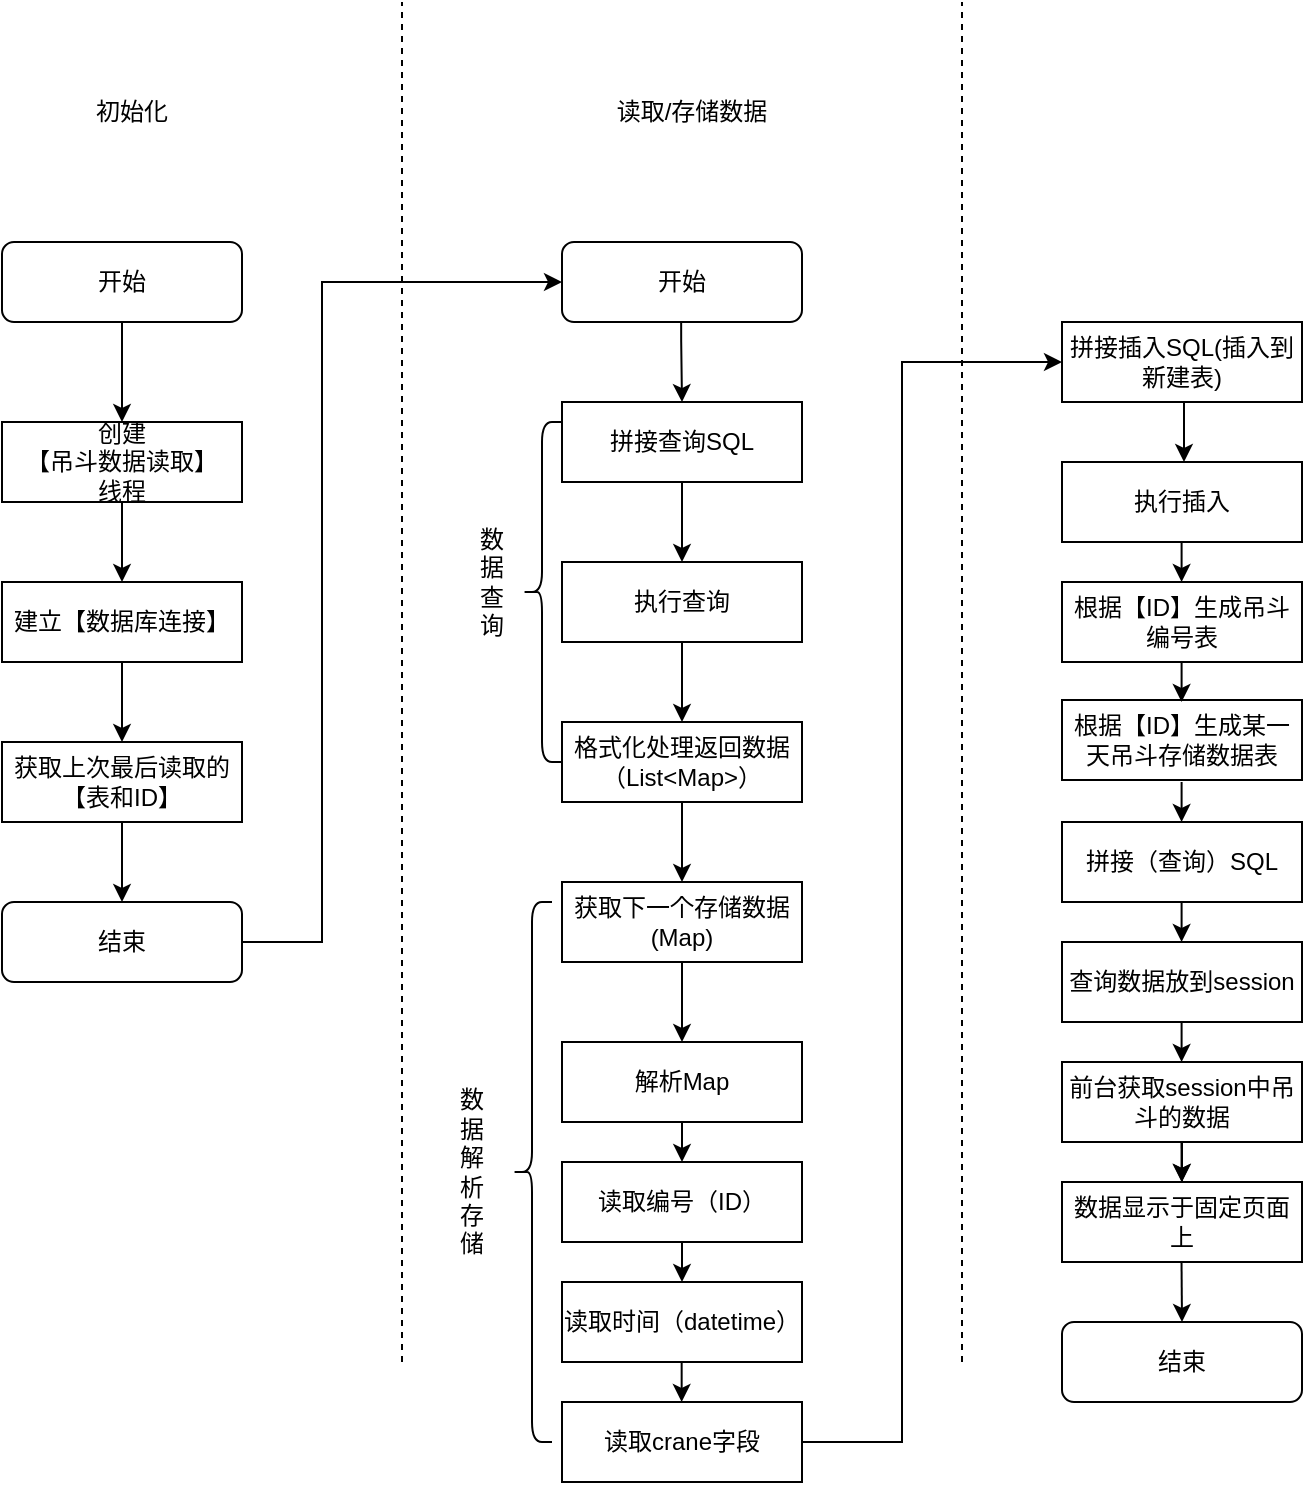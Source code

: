 <mxfile version="14.8.2" type="github">
  <diagram id="MgTMokEcZiD6a2ssYFre" name="Page-1">
    <mxGraphModel dx="2557" dy="927" grid="1" gridSize="10" guides="1" tooltips="1" connect="1" arrows="1" fold="1" page="1" pageScale="1" pageWidth="827" pageHeight="1169" math="0" shadow="0">
      <root>
        <mxCell id="0" />
        <mxCell id="1" parent="0" />
        <mxCell id="yc5yvV-E_N7f_-W72siY-1" style="edgeStyle=orthogonalEdgeStyle;rounded=0;orthogonalLoop=1;jettySize=auto;html=1;entryX=0.5;entryY=0;entryDx=0;entryDy=0;" edge="1" parent="1" source="yc5yvV-E_N7f_-W72siY-2" target="yc5yvV-E_N7f_-W72siY-4">
          <mxGeometry relative="1" as="geometry" />
        </mxCell>
        <mxCell id="yc5yvV-E_N7f_-W72siY-2" value="开始" style="rounded=1;whiteSpace=wrap;html=1;" vertex="1" parent="1">
          <mxGeometry x="-740" y="900" width="120" height="40" as="geometry" />
        </mxCell>
        <mxCell id="yc5yvV-E_N7f_-W72siY-3" style="edgeStyle=orthogonalEdgeStyle;rounded=0;orthogonalLoop=1;jettySize=auto;html=1;entryX=0.5;entryY=0;entryDx=0;entryDy=0;" edge="1" parent="1" source="yc5yvV-E_N7f_-W72siY-4" target="yc5yvV-E_N7f_-W72siY-11">
          <mxGeometry relative="1" as="geometry" />
        </mxCell>
        <mxCell id="yc5yvV-E_N7f_-W72siY-4" value="创建&lt;br&gt;【吊斗数据读取】&lt;br&gt;线程" style="rounded=0;whiteSpace=wrap;html=1;" vertex="1" parent="1">
          <mxGeometry x="-740" y="990" width="120" height="40" as="geometry" />
        </mxCell>
        <mxCell id="yc5yvV-E_N7f_-W72siY-5" value="" style="endArrow=none;dashed=1;html=1;" edge="1" parent="1">
          <mxGeometry width="50" height="50" relative="1" as="geometry">
            <mxPoint x="-540" y="1460" as="sourcePoint" />
            <mxPoint x="-540" y="780" as="targetPoint" />
          </mxGeometry>
        </mxCell>
        <mxCell id="yc5yvV-E_N7f_-W72siY-6" value="初始化" style="text;html=1;strokeColor=none;fillColor=none;align=center;verticalAlign=middle;whiteSpace=wrap;rounded=0;" vertex="1" parent="1">
          <mxGeometry x="-740" y="820" width="130" height="30" as="geometry" />
        </mxCell>
        <mxCell id="yc5yvV-E_N7f_-W72siY-7" value="开始" style="rounded=1;whiteSpace=wrap;html=1;" vertex="1" parent="1">
          <mxGeometry x="-460" y="900" width="120" height="40" as="geometry" />
        </mxCell>
        <mxCell id="yc5yvV-E_N7f_-W72siY-8" value="读取/存储数据" style="text;html=1;strokeColor=none;fillColor=none;align=center;verticalAlign=middle;whiteSpace=wrap;rounded=0;" vertex="1" parent="1">
          <mxGeometry x="-460" y="820" width="130" height="30" as="geometry" />
        </mxCell>
        <mxCell id="yc5yvV-E_N7f_-W72siY-9" value="" style="endArrow=none;dashed=1;html=1;" edge="1" parent="1">
          <mxGeometry width="50" height="50" relative="1" as="geometry">
            <mxPoint x="-260" y="1460" as="sourcePoint" />
            <mxPoint x="-260" y="780" as="targetPoint" />
          </mxGeometry>
        </mxCell>
        <mxCell id="yc5yvV-E_N7f_-W72siY-10" style="edgeStyle=orthogonalEdgeStyle;rounded=0;orthogonalLoop=1;jettySize=auto;html=1;entryX=0.5;entryY=0;entryDx=0;entryDy=0;" edge="1" parent="1" source="yc5yvV-E_N7f_-W72siY-11" target="yc5yvV-E_N7f_-W72siY-15">
          <mxGeometry relative="1" as="geometry">
            <mxPoint x="-680" y="1260" as="targetPoint" />
          </mxGeometry>
        </mxCell>
        <mxCell id="yc5yvV-E_N7f_-W72siY-11" value="建立【数据库连接】" style="rounded=0;whiteSpace=wrap;html=1;" vertex="1" parent="1">
          <mxGeometry x="-740" y="1070" width="120" height="40" as="geometry" />
        </mxCell>
        <mxCell id="yc5yvV-E_N7f_-W72siY-12" style="edgeStyle=orthogonalEdgeStyle;rounded=0;orthogonalLoop=1;jettySize=auto;html=1;entryX=0;entryY=0.5;entryDx=0;entryDy=0;exitX=1;exitY=0.5;exitDx=0;exitDy=0;" edge="1" parent="1" source="yc5yvV-E_N7f_-W72siY-13" target="yc5yvV-E_N7f_-W72siY-7">
          <mxGeometry relative="1" as="geometry">
            <mxPoint x="-620" y="1280" as="sourcePoint" />
            <Array as="points">
              <mxPoint x="-580" y="1250" />
              <mxPoint x="-580" y="920" />
            </Array>
          </mxGeometry>
        </mxCell>
        <mxCell id="yc5yvV-E_N7f_-W72siY-13" value="结束" style="rounded=1;whiteSpace=wrap;html=1;" vertex="1" parent="1">
          <mxGeometry x="-740" y="1230" width="120" height="40" as="geometry" />
        </mxCell>
        <mxCell id="yc5yvV-E_N7f_-W72siY-14" style="edgeStyle=orthogonalEdgeStyle;rounded=0;orthogonalLoop=1;jettySize=auto;html=1;entryX=0.5;entryY=0;entryDx=0;entryDy=0;" edge="1" parent="1" source="yc5yvV-E_N7f_-W72siY-15" target="yc5yvV-E_N7f_-W72siY-13">
          <mxGeometry relative="1" as="geometry" />
        </mxCell>
        <mxCell id="yc5yvV-E_N7f_-W72siY-15" value="获取上次最后读取的&lt;br&gt;【表和ID】" style="rounded=0;whiteSpace=wrap;html=1;" vertex="1" parent="1">
          <mxGeometry x="-740" y="1150" width="120" height="40" as="geometry" />
        </mxCell>
        <mxCell id="yc5yvV-E_N7f_-W72siY-16" style="edgeStyle=orthogonalEdgeStyle;rounded=0;orthogonalLoop=1;jettySize=auto;html=1;" edge="1" parent="1">
          <mxGeometry relative="1" as="geometry">
            <mxPoint x="-400.42" y="940" as="sourcePoint" />
            <mxPoint x="-400" y="980" as="targetPoint" />
            <Array as="points">
              <mxPoint x="-400" y="950" />
              <mxPoint x="-400" y="950" />
            </Array>
          </mxGeometry>
        </mxCell>
        <mxCell id="yc5yvV-E_N7f_-W72siY-17" style="edgeStyle=orthogonalEdgeStyle;rounded=0;orthogonalLoop=1;jettySize=auto;html=1;entryX=0.5;entryY=0;entryDx=0;entryDy=0;" edge="1" parent="1" source="yc5yvV-E_N7f_-W72siY-18" target="yc5yvV-E_N7f_-W72siY-19">
          <mxGeometry relative="1" as="geometry" />
        </mxCell>
        <mxCell id="yc5yvV-E_N7f_-W72siY-18" value="执行查询" style="rounded=0;whiteSpace=wrap;html=1;" vertex="1" parent="1">
          <mxGeometry x="-460" y="1060" width="120" height="40" as="geometry" />
        </mxCell>
        <mxCell id="yc5yvV-E_N7f_-W72siY-19" value="格式化处理返回数据&lt;br&gt;（List&amp;lt;Map&amp;gt;）" style="rounded=0;whiteSpace=wrap;html=1;" vertex="1" parent="1">
          <mxGeometry x="-460" y="1140" width="120" height="40" as="geometry" />
        </mxCell>
        <mxCell id="yc5yvV-E_N7f_-W72siY-20" value="获取下一个存储数据&lt;br&gt;(Map)" style="rounded=0;whiteSpace=wrap;html=1;" vertex="1" parent="1">
          <mxGeometry x="-460" y="1220" width="120" height="40" as="geometry" />
        </mxCell>
        <mxCell id="yc5yvV-E_N7f_-W72siY-21" value="" style="endArrow=classic;html=1;strokeWidth=1;exitX=0.5;exitY=1;exitDx=0;exitDy=0;" edge="1" parent="1" source="yc5yvV-E_N7f_-W72siY-19" target="yc5yvV-E_N7f_-W72siY-20">
          <mxGeometry width="50" height="50" relative="1" as="geometry">
            <mxPoint x="-400" y="1185" as="sourcePoint" />
            <mxPoint x="-350" y="1135" as="targetPoint" />
          </mxGeometry>
        </mxCell>
        <mxCell id="yc5yvV-E_N7f_-W72siY-22" value="" style="endArrow=classic;html=1;strokeWidth=1;exitX=0.5;exitY=1;exitDx=0;exitDy=0;" edge="1" parent="1" source="yc5yvV-E_N7f_-W72siY-20">
          <mxGeometry width="50" height="50" relative="1" as="geometry">
            <mxPoint x="-390" y="1150" as="sourcePoint" />
            <mxPoint x="-400" y="1300" as="targetPoint" />
            <Array as="points">
              <mxPoint x="-400" y="1290" />
            </Array>
          </mxGeometry>
        </mxCell>
        <mxCell id="yc5yvV-E_N7f_-W72siY-23" style="edgeStyle=orthogonalEdgeStyle;rounded=0;orthogonalLoop=1;jettySize=auto;html=1;entryX=0.5;entryY=0;entryDx=0;entryDy=0;" edge="1" parent="1" source="yc5yvV-E_N7f_-W72siY-24" target="yc5yvV-E_N7f_-W72siY-18">
          <mxGeometry relative="1" as="geometry" />
        </mxCell>
        <mxCell id="yc5yvV-E_N7f_-W72siY-24" value="拼接查询SQL" style="rounded=0;whiteSpace=wrap;html=1;" vertex="1" parent="1">
          <mxGeometry x="-460" y="980" width="120" height="40" as="geometry" />
        </mxCell>
        <mxCell id="yc5yvV-E_N7f_-W72siY-25" value="" style="shape=curlyBracket;whiteSpace=wrap;html=1;rounded=1;size=0.5;" vertex="1" parent="1">
          <mxGeometry x="-480" y="990" width="20" height="170" as="geometry" />
        </mxCell>
        <mxCell id="yc5yvV-E_N7f_-W72siY-26" value="数&lt;br&gt;据&lt;br&gt;查&lt;br&gt;询" style="text;html=1;strokeColor=none;fillColor=none;align=center;verticalAlign=middle;whiteSpace=wrap;rounded=0;" vertex="1" parent="1">
          <mxGeometry x="-510" y="1040" width="30" height="60" as="geometry" />
        </mxCell>
        <mxCell id="yc5yvV-E_N7f_-W72siY-27" value="解析Map" style="rounded=0;whiteSpace=wrap;html=1;" vertex="1" parent="1">
          <mxGeometry x="-460" y="1300" width="120" height="40" as="geometry" />
        </mxCell>
        <mxCell id="yc5yvV-E_N7f_-W72siY-28" value="" style="shape=curlyBracket;whiteSpace=wrap;html=1;rounded=1;size=0.5;" vertex="1" parent="1">
          <mxGeometry x="-485" y="1230" width="20" height="270" as="geometry" />
        </mxCell>
        <mxCell id="yc5yvV-E_N7f_-W72siY-29" value="数&lt;br&gt;据&lt;br&gt;解&lt;br&gt;析&lt;br&gt;存&lt;br&gt;储" style="text;html=1;strokeColor=none;fillColor=none;align=center;verticalAlign=middle;whiteSpace=wrap;rounded=0;" vertex="1" parent="1">
          <mxGeometry x="-520" y="1335" width="30" height="60" as="geometry" />
        </mxCell>
        <mxCell id="yc5yvV-E_N7f_-W72siY-30" value="读取编号（ID）" style="rounded=0;whiteSpace=wrap;html=1;" vertex="1" parent="1">
          <mxGeometry x="-460" y="1360" width="120" height="40" as="geometry" />
        </mxCell>
        <mxCell id="yc5yvV-E_N7f_-W72siY-31" value="读取时间（datetime）" style="rounded=0;whiteSpace=wrap;html=1;" vertex="1" parent="1">
          <mxGeometry x="-460" y="1420" width="120" height="40" as="geometry" />
        </mxCell>
        <mxCell id="yc5yvV-E_N7f_-W72siY-32" value="读取crane字段" style="rounded=0;whiteSpace=wrap;html=1;" vertex="1" parent="1">
          <mxGeometry x="-460" y="1480" width="120" height="40" as="geometry" />
        </mxCell>
        <mxCell id="yc5yvV-E_N7f_-W72siY-33" value="" style="endArrow=classic;html=1;exitX=0.5;exitY=1;exitDx=0;exitDy=0;" edge="1" parent="1" source="yc5yvV-E_N7f_-W72siY-30">
          <mxGeometry width="50" height="50" relative="1" as="geometry">
            <mxPoint x="-410" y="1410" as="sourcePoint" />
            <mxPoint x="-400" y="1420" as="targetPoint" />
          </mxGeometry>
        </mxCell>
        <mxCell id="yc5yvV-E_N7f_-W72siY-34" value="" style="endArrow=classic;html=1;exitX=0.5;exitY=1;exitDx=0;exitDy=0;entryX=0.5;entryY=0;entryDx=0;entryDy=0;" edge="1" parent="1" source="yc5yvV-E_N7f_-W72siY-27" target="yc5yvV-E_N7f_-W72siY-30">
          <mxGeometry width="50" height="50" relative="1" as="geometry">
            <mxPoint x="-390" y="1410" as="sourcePoint" />
            <mxPoint x="-390" y="1430" as="targetPoint" />
          </mxGeometry>
        </mxCell>
        <mxCell id="yc5yvV-E_N7f_-W72siY-35" value="" style="endArrow=classic;html=1;exitX=0.5;exitY=1;exitDx=0;exitDy=0;" edge="1" parent="1">
          <mxGeometry width="50" height="50" relative="1" as="geometry">
            <mxPoint x="-400.17" y="1460" as="sourcePoint" />
            <mxPoint x="-400.17" y="1480" as="targetPoint" />
          </mxGeometry>
        </mxCell>
        <mxCell id="yc5yvV-E_N7f_-W72siY-36" value="拼接插入SQL(插入到新建表)" style="rounded=0;whiteSpace=wrap;html=1;" vertex="1" parent="1">
          <mxGeometry x="-210" y="940" width="120" height="40" as="geometry" />
        </mxCell>
        <mxCell id="yc5yvV-E_N7f_-W72siY-37" style="edgeStyle=orthogonalEdgeStyle;rounded=0;orthogonalLoop=1;jettySize=auto;html=1;exitX=1;exitY=0.5;exitDx=0;exitDy=0;entryX=0;entryY=0.5;entryDx=0;entryDy=0;" edge="1" parent="1" source="yc5yvV-E_N7f_-W72siY-32" target="yc5yvV-E_N7f_-W72siY-36">
          <mxGeometry relative="1" as="geometry">
            <mxPoint x="-330" y="1500" as="sourcePoint" />
            <Array as="points">
              <mxPoint x="-290" y="1500" />
              <mxPoint x="-290" y="960" />
            </Array>
            <mxPoint x="-210" y="970" as="targetPoint" />
          </mxGeometry>
        </mxCell>
        <mxCell id="yc5yvV-E_N7f_-W72siY-38" value="根据【ID】生成吊斗编号表" style="rounded=0;whiteSpace=wrap;html=1;" vertex="1" parent="1">
          <mxGeometry x="-210" y="1070" width="120" height="40" as="geometry" />
        </mxCell>
        <mxCell id="yc5yvV-E_N7f_-W72siY-39" value="执行插入" style="rounded=0;whiteSpace=wrap;html=1;" vertex="1" parent="1">
          <mxGeometry x="-210" y="1010" width="120" height="40" as="geometry" />
        </mxCell>
        <mxCell id="yc5yvV-E_N7f_-W72siY-40" value="根据【ID】生成某一天吊斗存储数据表" style="rounded=0;whiteSpace=wrap;html=1;" vertex="1" parent="1">
          <mxGeometry x="-210" y="1129" width="120" height="40" as="geometry" />
        </mxCell>
        <mxCell id="yc5yvV-E_N7f_-W72siY-41" value="拼接（查询）SQL" style="rounded=0;whiteSpace=wrap;html=1;" vertex="1" parent="1">
          <mxGeometry x="-210" y="1190" width="120" height="40" as="geometry" />
        </mxCell>
        <mxCell id="yc5yvV-E_N7f_-W72siY-42" value="查询数据放到session" style="rounded=0;whiteSpace=wrap;html=1;" vertex="1" parent="1">
          <mxGeometry x="-210" y="1250" width="120" height="40" as="geometry" />
        </mxCell>
        <mxCell id="yc5yvV-E_N7f_-W72siY-54" value="" style="edgeStyle=orthogonalEdgeStyle;rounded=0;orthogonalLoop=1;jettySize=auto;html=1;" edge="1" parent="1" source="yc5yvV-E_N7f_-W72siY-43" target="yc5yvV-E_N7f_-W72siY-51">
          <mxGeometry relative="1" as="geometry" />
        </mxCell>
        <mxCell id="yc5yvV-E_N7f_-W72siY-43" value="前台获取session中吊斗的数据" style="rounded=0;whiteSpace=wrap;html=1;" vertex="1" parent="1">
          <mxGeometry x="-210" y="1310" width="120" height="40" as="geometry" />
        </mxCell>
        <mxCell id="yc5yvV-E_N7f_-W72siY-44" style="edgeStyle=orthogonalEdgeStyle;rounded=0;orthogonalLoop=1;jettySize=auto;html=1;" edge="1" parent="1">
          <mxGeometry relative="1" as="geometry">
            <mxPoint x="-149" y="980" as="sourcePoint" />
            <mxPoint x="-149" y="1010" as="targetPoint" />
            <Array as="points">
              <mxPoint x="-149" y="1000" />
              <mxPoint x="-149" y="1000" />
            </Array>
          </mxGeometry>
        </mxCell>
        <mxCell id="yc5yvV-E_N7f_-W72siY-45" style="edgeStyle=orthogonalEdgeStyle;rounded=0;orthogonalLoop=1;jettySize=auto;html=1;" edge="1" parent="1">
          <mxGeometry relative="1" as="geometry">
            <mxPoint x="-150.2" y="1050.0" as="sourcePoint" />
            <mxPoint x="-150" y="1070" as="targetPoint" />
            <Array as="points">
              <mxPoint x="-150.2" y="1070" />
              <mxPoint x="-150.2" y="1070" />
            </Array>
          </mxGeometry>
        </mxCell>
        <mxCell id="yc5yvV-E_N7f_-W72siY-46" style="edgeStyle=orthogonalEdgeStyle;rounded=0;orthogonalLoop=1;jettySize=auto;html=1;" edge="1" parent="1">
          <mxGeometry relative="1" as="geometry">
            <mxPoint x="-150.2" y="1110.0" as="sourcePoint" />
            <mxPoint x="-150" y="1130" as="targetPoint" />
            <Array as="points">
              <mxPoint x="-150.2" y="1130" />
              <mxPoint x="-150.2" y="1130" />
            </Array>
          </mxGeometry>
        </mxCell>
        <mxCell id="yc5yvV-E_N7f_-W72siY-47" style="edgeStyle=orthogonalEdgeStyle;rounded=0;orthogonalLoop=1;jettySize=auto;html=1;" edge="1" parent="1">
          <mxGeometry relative="1" as="geometry">
            <mxPoint x="-150.2" y="1170.0" as="sourcePoint" />
            <mxPoint x="-150" y="1190" as="targetPoint" />
            <Array as="points">
              <mxPoint x="-150.2" y="1190" />
              <mxPoint x="-150.2" y="1190" />
            </Array>
          </mxGeometry>
        </mxCell>
        <mxCell id="yc5yvV-E_N7f_-W72siY-48" style="edgeStyle=orthogonalEdgeStyle;rounded=0;orthogonalLoop=1;jettySize=auto;html=1;" edge="1" parent="1">
          <mxGeometry relative="1" as="geometry">
            <mxPoint x="-150.2" y="1230.0" as="sourcePoint" />
            <mxPoint x="-150" y="1250" as="targetPoint" />
            <Array as="points">
              <mxPoint x="-150.2" y="1250" />
              <mxPoint x="-150.2" y="1250" />
            </Array>
          </mxGeometry>
        </mxCell>
        <mxCell id="yc5yvV-E_N7f_-W72siY-49" style="edgeStyle=orthogonalEdgeStyle;rounded=0;orthogonalLoop=1;jettySize=auto;html=1;" edge="1" parent="1">
          <mxGeometry relative="1" as="geometry">
            <mxPoint x="-150.2" y="1290.0" as="sourcePoint" />
            <mxPoint x="-150" y="1310" as="targetPoint" />
            <Array as="points">
              <mxPoint x="-150.2" y="1310" />
              <mxPoint x="-150.2" y="1310" />
            </Array>
          </mxGeometry>
        </mxCell>
        <mxCell id="yc5yvV-E_N7f_-W72siY-50" value="结束" style="rounded=1;whiteSpace=wrap;html=1;" vertex="1" parent="1">
          <mxGeometry x="-210" y="1440" width="120" height="40" as="geometry" />
        </mxCell>
        <mxCell id="yc5yvV-E_N7f_-W72siY-51" value="数据显示于固定页面上" style="rounded=0;whiteSpace=wrap;html=1;" vertex="1" parent="1">
          <mxGeometry x="-210" y="1370" width="120" height="40" as="geometry" />
        </mxCell>
        <mxCell id="yc5yvV-E_N7f_-W72siY-53" style="edgeStyle=orthogonalEdgeStyle;rounded=0;orthogonalLoop=1;jettySize=auto;html=1;" edge="1" parent="1">
          <mxGeometry relative="1" as="geometry">
            <mxPoint x="-150.24" y="1350.0" as="sourcePoint" />
            <mxPoint x="-150.04" y="1370" as="targetPoint" />
            <Array as="points">
              <mxPoint x="-150.24" y="1370" />
              <mxPoint x="-150.24" y="1370" />
            </Array>
          </mxGeometry>
        </mxCell>
        <mxCell id="yc5yvV-E_N7f_-W72siY-55" style="edgeStyle=orthogonalEdgeStyle;rounded=0;orthogonalLoop=1;jettySize=auto;html=1;entryX=0.5;entryY=0;entryDx=0;entryDy=0;" edge="1" parent="1" target="yc5yvV-E_N7f_-W72siY-50">
          <mxGeometry relative="1" as="geometry">
            <mxPoint x="-150.24" y="1410.0" as="sourcePoint" />
            <mxPoint x="-150.04" y="1430" as="targetPoint" />
            <Array as="points" />
          </mxGeometry>
        </mxCell>
      </root>
    </mxGraphModel>
  </diagram>
</mxfile>
